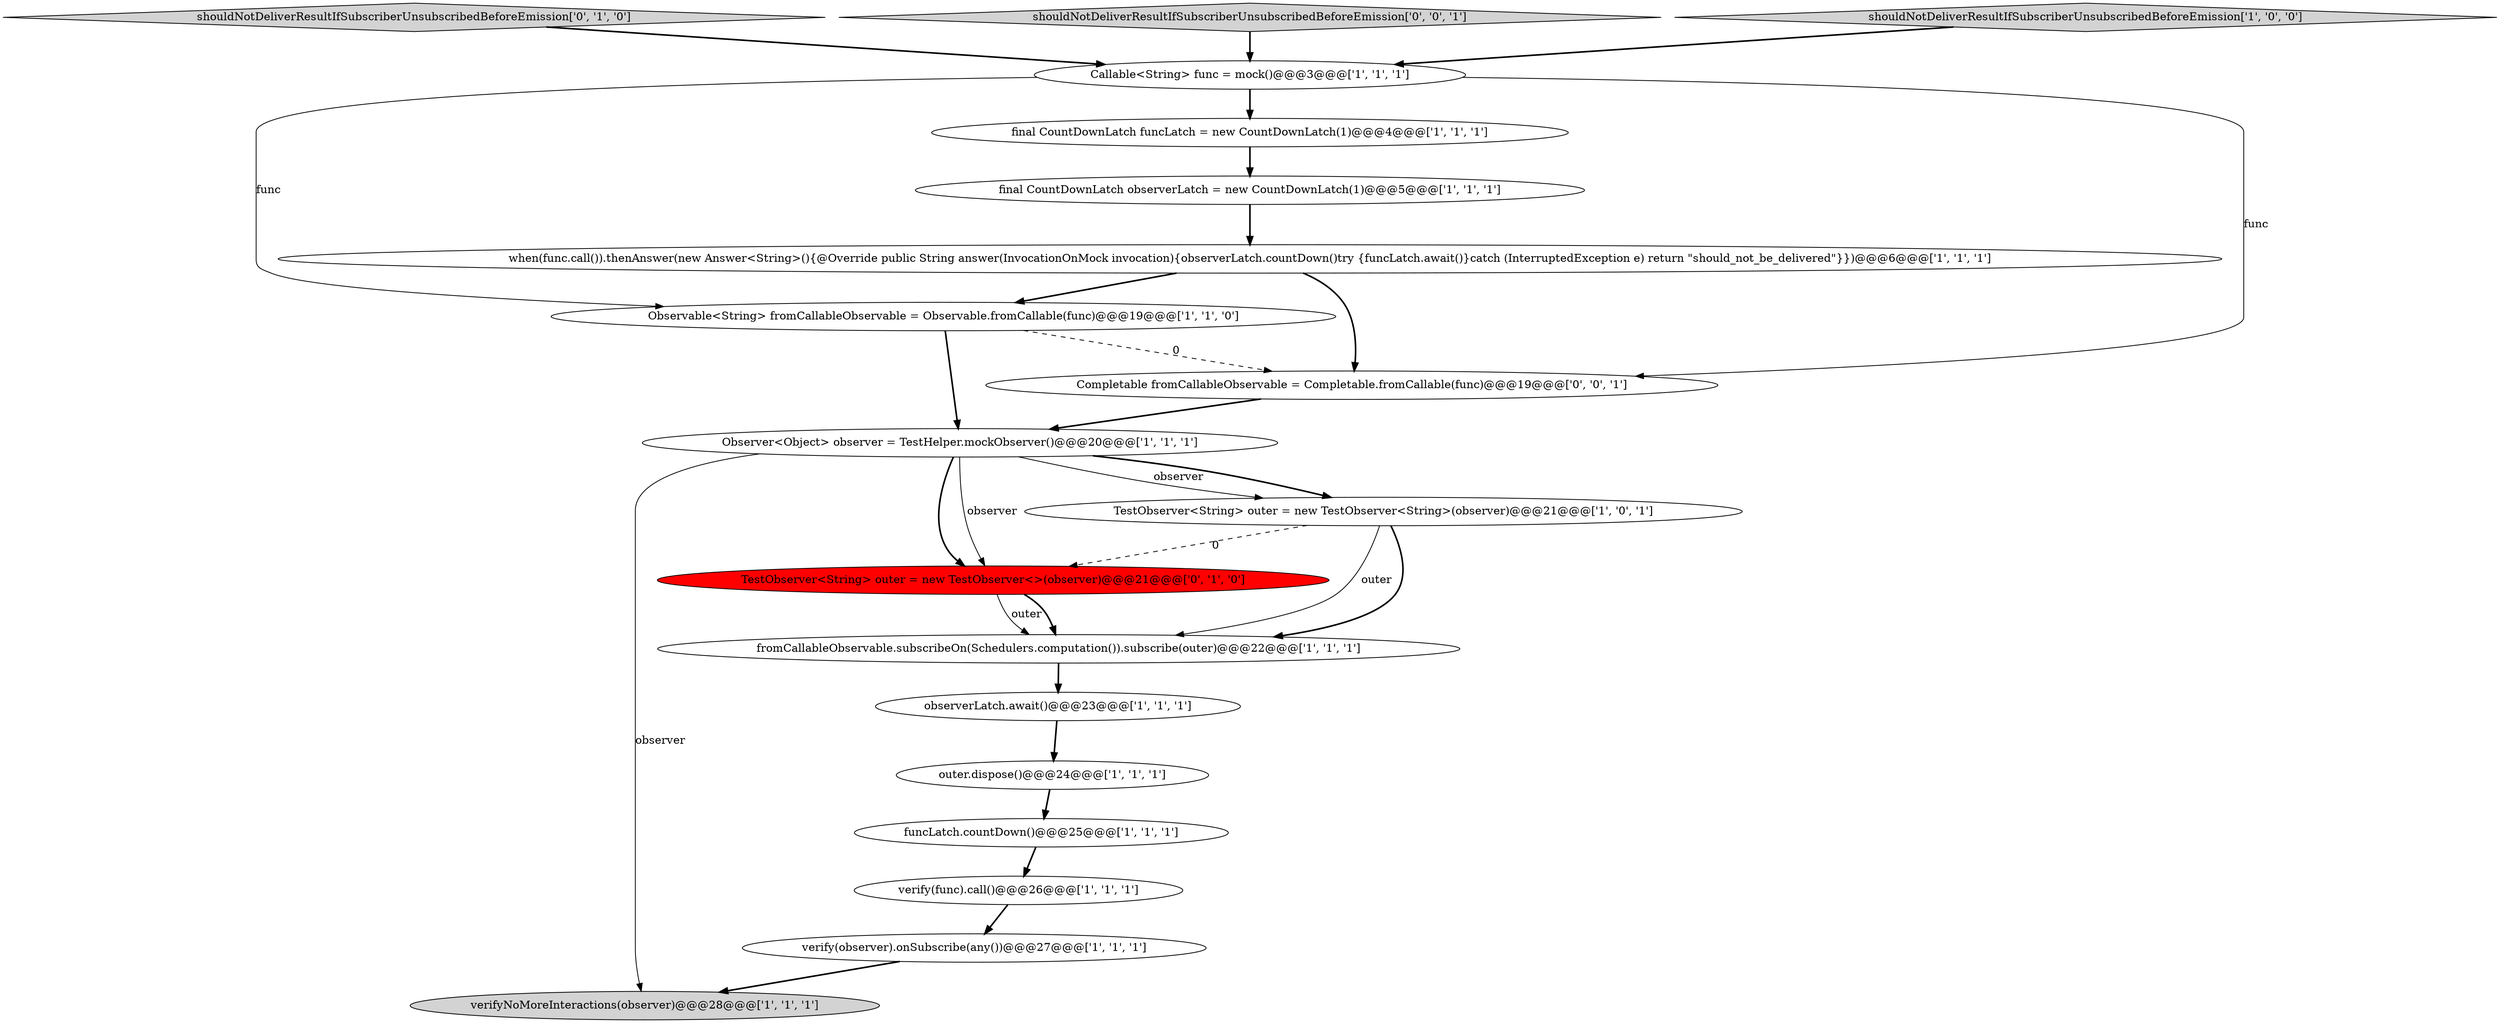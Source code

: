 digraph {
6 [style = filled, label = "Observer<Object> observer = TestHelper.mockObserver()@@@20@@@['1', '1', '1']", fillcolor = white, shape = ellipse image = "AAA0AAABBB1BBB"];
13 [style = filled, label = "funcLatch.countDown()@@@25@@@['1', '1', '1']", fillcolor = white, shape = ellipse image = "AAA0AAABBB1BBB"];
7 [style = filled, label = "verifyNoMoreInteractions(observer)@@@28@@@['1', '1', '1']", fillcolor = lightgray, shape = ellipse image = "AAA0AAABBB1BBB"];
9 [style = filled, label = "outer.dispose()@@@24@@@['1', '1', '1']", fillcolor = white, shape = ellipse image = "AAA0AAABBB1BBB"];
16 [style = filled, label = "shouldNotDeliverResultIfSubscriberUnsubscribedBeforeEmission['0', '1', '0']", fillcolor = lightgray, shape = diamond image = "AAA0AAABBB2BBB"];
11 [style = filled, label = "verify(observer).onSubscribe(any())@@@27@@@['1', '1', '1']", fillcolor = white, shape = ellipse image = "AAA0AAABBB1BBB"];
18 [style = filled, label = "shouldNotDeliverResultIfSubscriberUnsubscribedBeforeEmission['0', '0', '1']", fillcolor = lightgray, shape = diamond image = "AAA0AAABBB3BBB"];
15 [style = filled, label = "TestObserver<String> outer = new TestObserver<>(observer)@@@21@@@['0', '1', '0']", fillcolor = red, shape = ellipse image = "AAA1AAABBB2BBB"];
1 [style = filled, label = "when(func.call()).thenAnswer(new Answer<String>(){@Override public String answer(InvocationOnMock invocation){observerLatch.countDown()try {funcLatch.await()}catch (InterruptedException e) return \"should_not_be_delivered\"}})@@@6@@@['1', '1', '1']", fillcolor = white, shape = ellipse image = "AAA0AAABBB1BBB"];
2 [style = filled, label = "TestObserver<String> outer = new TestObserver<String>(observer)@@@21@@@['1', '0', '1']", fillcolor = white, shape = ellipse image = "AAA0AAABBB1BBB"];
4 [style = filled, label = "Observable<String> fromCallableObservable = Observable.fromCallable(func)@@@19@@@['1', '1', '0']", fillcolor = white, shape = ellipse image = "AAA0AAABBB1BBB"];
8 [style = filled, label = "observerLatch.await()@@@23@@@['1', '1', '1']", fillcolor = white, shape = ellipse image = "AAA0AAABBB1BBB"];
3 [style = filled, label = "final CountDownLatch observerLatch = new CountDownLatch(1)@@@5@@@['1', '1', '1']", fillcolor = white, shape = ellipse image = "AAA0AAABBB1BBB"];
10 [style = filled, label = "shouldNotDeliverResultIfSubscriberUnsubscribedBeforeEmission['1', '0', '0']", fillcolor = lightgray, shape = diamond image = "AAA0AAABBB1BBB"];
14 [style = filled, label = "verify(func).call()@@@26@@@['1', '1', '1']", fillcolor = white, shape = ellipse image = "AAA0AAABBB1BBB"];
5 [style = filled, label = "Callable<String> func = mock()@@@3@@@['1', '1', '1']", fillcolor = white, shape = ellipse image = "AAA0AAABBB1BBB"];
17 [style = filled, label = "Completable fromCallableObservable = Completable.fromCallable(func)@@@19@@@['0', '0', '1']", fillcolor = white, shape = ellipse image = "AAA0AAABBB3BBB"];
0 [style = filled, label = "final CountDownLatch funcLatch = new CountDownLatch(1)@@@4@@@['1', '1', '1']", fillcolor = white, shape = ellipse image = "AAA0AAABBB1BBB"];
12 [style = filled, label = "fromCallableObservable.subscribeOn(Schedulers.computation()).subscribe(outer)@@@22@@@['1', '1', '1']", fillcolor = white, shape = ellipse image = "AAA0AAABBB1BBB"];
0->3 [style = bold, label=""];
1->4 [style = bold, label=""];
3->1 [style = bold, label=""];
4->17 [style = dashed, label="0"];
17->6 [style = bold, label=""];
4->6 [style = bold, label=""];
5->4 [style = solid, label="func"];
2->12 [style = solid, label="outer"];
6->7 [style = solid, label="observer"];
15->12 [style = solid, label="outer"];
5->17 [style = solid, label="func"];
6->15 [style = bold, label=""];
2->12 [style = bold, label=""];
1->17 [style = bold, label=""];
6->2 [style = bold, label=""];
6->2 [style = solid, label="observer"];
2->15 [style = dashed, label="0"];
10->5 [style = bold, label=""];
5->0 [style = bold, label=""];
12->8 [style = bold, label=""];
6->15 [style = solid, label="observer"];
18->5 [style = bold, label=""];
8->9 [style = bold, label=""];
16->5 [style = bold, label=""];
15->12 [style = bold, label=""];
14->11 [style = bold, label=""];
13->14 [style = bold, label=""];
11->7 [style = bold, label=""];
9->13 [style = bold, label=""];
}
